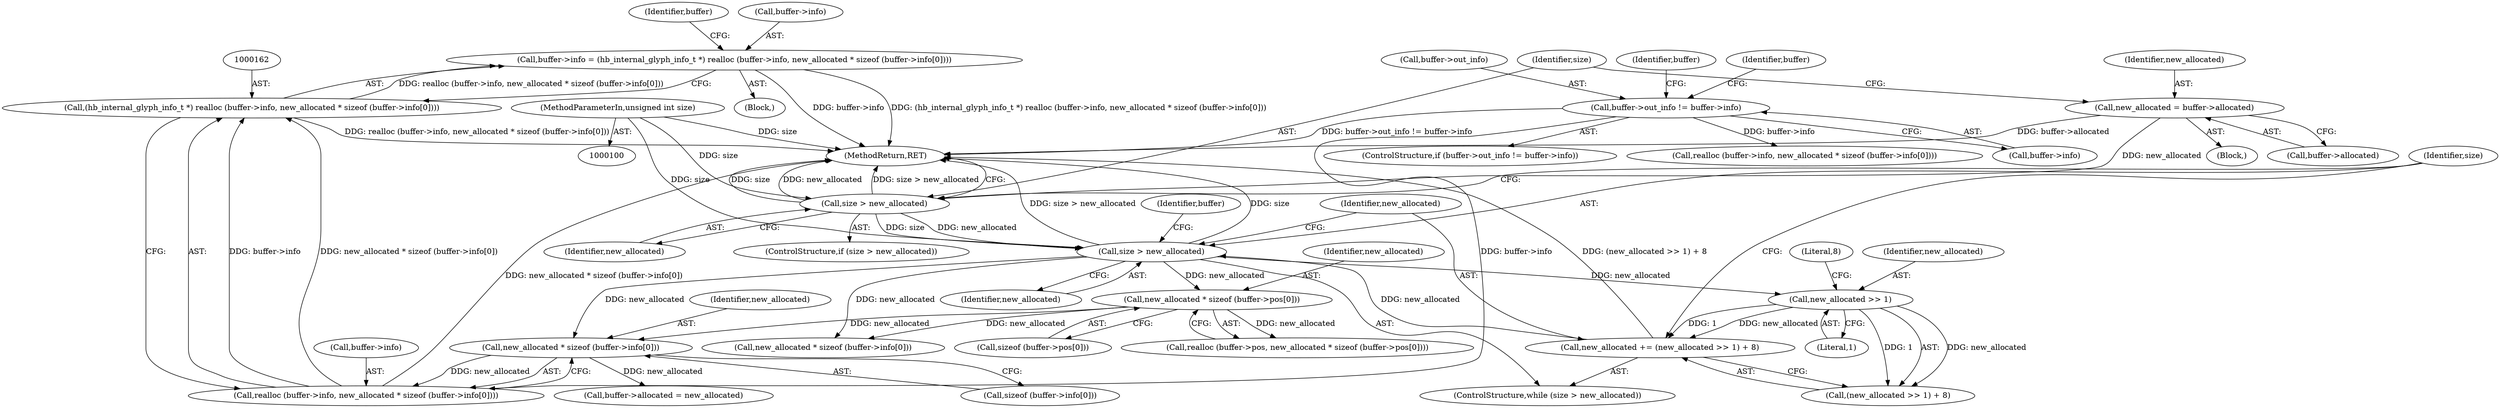 digraph "1_harfbuzz_a6a79df5fe2ed2cd307e7a991346faee164e70d9_1@integer" {
"1000157" [label="(Call,buffer->info = (hb_internal_glyph_info_t *) realloc (buffer->info, new_allocated * sizeof (buffer->info[0])))"];
"1000161" [label="(Call,(hb_internal_glyph_info_t *) realloc (buffer->info, new_allocated * sizeof (buffer->info[0])))"];
"1000163" [label="(Call,realloc (buffer->info, new_allocated * sizeof (buffer->info[0])))"];
"1000149" [label="(Call,buffer->out_info != buffer->info)"];
"1000167" [label="(Call,new_allocated * sizeof (buffer->info[0]))"];
"1000140" [label="(Call,new_allocated * sizeof (buffer->pos[0]))"];
"1000116" [label="(Call,size > new_allocated)"];
"1000111" [label="(Call,size > new_allocated)"];
"1000102" [label="(MethodParameterIn,unsigned int size)"];
"1000105" [label="(Call,new_allocated = buffer->allocated)"];
"1000119" [label="(Call,new_allocated += (new_allocated >> 1) + 8)"];
"1000122" [label="(Call,new_allocated >> 1)"];
"1000188" [label="(Identifier,buffer)"];
"1000149" [label="(Call,buffer->out_info != buffer->info)"];
"1000177" [label="(Identifier,buffer)"];
"1000117" [label="(Identifier,size)"];
"1000121" [label="(Call,(new_allocated >> 1) + 8)"];
"1000142" [label="(Call,sizeof (buffer->pos[0]))"];
"1000161" [label="(Call,(hb_internal_glyph_info_t *) realloc (buffer->info, new_allocated * sizeof (buffer->info[0])))"];
"1000211" [label="(Call,buffer->allocated = new_allocated)"];
"1000124" [label="(Literal,1)"];
"1000125" [label="(Literal,8)"];
"1000111" [label="(Call,size > new_allocated)"];
"1000140" [label="(Call,new_allocated * sizeof (buffer->pos[0]))"];
"1000148" [label="(ControlStructure,if (buffer->out_info != buffer->info))"];
"1000168" [label="(Identifier,new_allocated)"];
"1000122" [label="(Call,new_allocated >> 1)"];
"1000153" [label="(Call,buffer->info)"];
"1000150" [label="(Call,buffer->out_info)"];
"1000112" [label="(Identifier,size)"];
"1000107" [label="(Call,buffer->allocated)"];
"1000163" [label="(Call,realloc (buffer->info, new_allocated * sizeof (buffer->info[0])))"];
"1000105" [label="(Call,new_allocated = buffer->allocated)"];
"1000113" [label="(Identifier,new_allocated)"];
"1000158" [label="(Call,buffer->info)"];
"1000192" [label="(Call,realloc (buffer->info, new_allocated * sizeof (buffer->info[0])))"];
"1000196" [label="(Call,new_allocated * sizeof (buffer->info[0]))"];
"1000216" [label="(MethodReturn,RET)"];
"1000115" [label="(ControlStructure,while (size > new_allocated))"];
"1000128" [label="(Identifier,buffer)"];
"1000169" [label="(Call,sizeof (buffer->info[0]))"];
"1000106" [label="(Identifier,new_allocated)"];
"1000118" [label="(Identifier,new_allocated)"];
"1000119" [label="(Call,new_allocated += (new_allocated >> 1) + 8)"];
"1000136" [label="(Call,realloc (buffer->pos, new_allocated * sizeof (buffer->pos[0])))"];
"1000103" [label="(Block,)"];
"1000120" [label="(Identifier,new_allocated)"];
"1000159" [label="(Identifier,buffer)"];
"1000157" [label="(Call,buffer->info = (hb_internal_glyph_info_t *) realloc (buffer->info, new_allocated * sizeof (buffer->info[0])))"];
"1000116" [label="(Call,size > new_allocated)"];
"1000167" [label="(Call,new_allocated * sizeof (buffer->info[0]))"];
"1000164" [label="(Call,buffer->info)"];
"1000141" [label="(Identifier,new_allocated)"];
"1000102" [label="(MethodParameterIn,unsigned int size)"];
"1000156" [label="(Block,)"];
"1000123" [label="(Identifier,new_allocated)"];
"1000110" [label="(ControlStructure,if (size > new_allocated))"];
"1000157" -> "1000156"  [label="AST: "];
"1000157" -> "1000161"  [label="CFG: "];
"1000158" -> "1000157"  [label="AST: "];
"1000161" -> "1000157"  [label="AST: "];
"1000177" -> "1000157"  [label="CFG: "];
"1000157" -> "1000216"  [label="DDG: buffer->info"];
"1000157" -> "1000216"  [label="DDG: (hb_internal_glyph_info_t *) realloc (buffer->info, new_allocated * sizeof (buffer->info[0]))"];
"1000161" -> "1000157"  [label="DDG: realloc (buffer->info, new_allocated * sizeof (buffer->info[0]))"];
"1000161" -> "1000163"  [label="CFG: "];
"1000162" -> "1000161"  [label="AST: "];
"1000163" -> "1000161"  [label="AST: "];
"1000161" -> "1000216"  [label="DDG: realloc (buffer->info, new_allocated * sizeof (buffer->info[0]))"];
"1000163" -> "1000161"  [label="DDG: buffer->info"];
"1000163" -> "1000161"  [label="DDG: new_allocated * sizeof (buffer->info[0])"];
"1000163" -> "1000167"  [label="CFG: "];
"1000164" -> "1000163"  [label="AST: "];
"1000167" -> "1000163"  [label="AST: "];
"1000163" -> "1000216"  [label="DDG: new_allocated * sizeof (buffer->info[0])"];
"1000149" -> "1000163"  [label="DDG: buffer->info"];
"1000167" -> "1000163"  [label="DDG: new_allocated"];
"1000149" -> "1000148"  [label="AST: "];
"1000149" -> "1000153"  [label="CFG: "];
"1000150" -> "1000149"  [label="AST: "];
"1000153" -> "1000149"  [label="AST: "];
"1000159" -> "1000149"  [label="CFG: "];
"1000188" -> "1000149"  [label="CFG: "];
"1000149" -> "1000216"  [label="DDG: buffer->out_info != buffer->info"];
"1000149" -> "1000192"  [label="DDG: buffer->info"];
"1000167" -> "1000169"  [label="CFG: "];
"1000168" -> "1000167"  [label="AST: "];
"1000169" -> "1000167"  [label="AST: "];
"1000140" -> "1000167"  [label="DDG: new_allocated"];
"1000116" -> "1000167"  [label="DDG: new_allocated"];
"1000167" -> "1000211"  [label="DDG: new_allocated"];
"1000140" -> "1000136"  [label="AST: "];
"1000140" -> "1000142"  [label="CFG: "];
"1000141" -> "1000140"  [label="AST: "];
"1000142" -> "1000140"  [label="AST: "];
"1000136" -> "1000140"  [label="CFG: "];
"1000140" -> "1000136"  [label="DDG: new_allocated"];
"1000116" -> "1000140"  [label="DDG: new_allocated"];
"1000140" -> "1000196"  [label="DDG: new_allocated"];
"1000116" -> "1000115"  [label="AST: "];
"1000116" -> "1000118"  [label="CFG: "];
"1000117" -> "1000116"  [label="AST: "];
"1000118" -> "1000116"  [label="AST: "];
"1000120" -> "1000116"  [label="CFG: "];
"1000128" -> "1000116"  [label="CFG: "];
"1000116" -> "1000216"  [label="DDG: size"];
"1000116" -> "1000216"  [label="DDG: size > new_allocated"];
"1000111" -> "1000116"  [label="DDG: size"];
"1000111" -> "1000116"  [label="DDG: new_allocated"];
"1000102" -> "1000116"  [label="DDG: size"];
"1000119" -> "1000116"  [label="DDG: new_allocated"];
"1000116" -> "1000122"  [label="DDG: new_allocated"];
"1000116" -> "1000196"  [label="DDG: new_allocated"];
"1000111" -> "1000110"  [label="AST: "];
"1000111" -> "1000113"  [label="CFG: "];
"1000112" -> "1000111"  [label="AST: "];
"1000113" -> "1000111"  [label="AST: "];
"1000117" -> "1000111"  [label="CFG: "];
"1000216" -> "1000111"  [label="CFG: "];
"1000111" -> "1000216"  [label="DDG: size"];
"1000111" -> "1000216"  [label="DDG: new_allocated"];
"1000111" -> "1000216"  [label="DDG: size > new_allocated"];
"1000102" -> "1000111"  [label="DDG: size"];
"1000105" -> "1000111"  [label="DDG: new_allocated"];
"1000102" -> "1000100"  [label="AST: "];
"1000102" -> "1000216"  [label="DDG: size"];
"1000105" -> "1000103"  [label="AST: "];
"1000105" -> "1000107"  [label="CFG: "];
"1000106" -> "1000105"  [label="AST: "];
"1000107" -> "1000105"  [label="AST: "];
"1000112" -> "1000105"  [label="CFG: "];
"1000105" -> "1000216"  [label="DDG: buffer->allocated"];
"1000119" -> "1000115"  [label="AST: "];
"1000119" -> "1000121"  [label="CFG: "];
"1000120" -> "1000119"  [label="AST: "];
"1000121" -> "1000119"  [label="AST: "];
"1000117" -> "1000119"  [label="CFG: "];
"1000119" -> "1000216"  [label="DDG: (new_allocated >> 1) + 8"];
"1000122" -> "1000119"  [label="DDG: new_allocated"];
"1000122" -> "1000119"  [label="DDG: 1"];
"1000122" -> "1000121"  [label="AST: "];
"1000122" -> "1000124"  [label="CFG: "];
"1000123" -> "1000122"  [label="AST: "];
"1000124" -> "1000122"  [label="AST: "];
"1000125" -> "1000122"  [label="CFG: "];
"1000122" -> "1000121"  [label="DDG: new_allocated"];
"1000122" -> "1000121"  [label="DDG: 1"];
}
